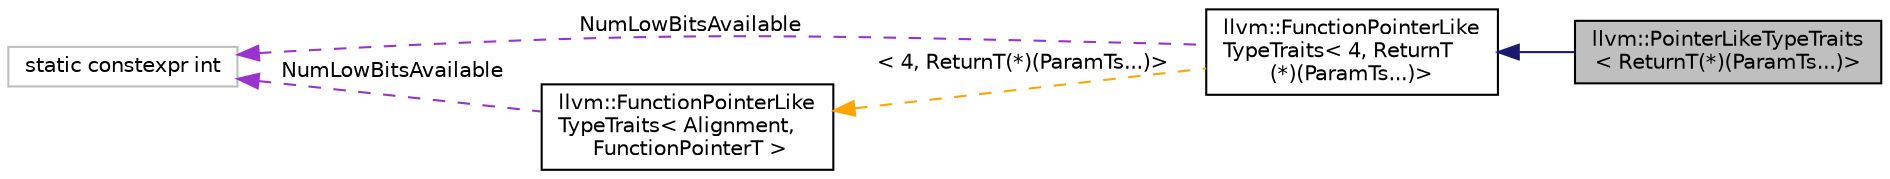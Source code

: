 digraph "llvm::PointerLikeTypeTraits&lt; ReturnT(*)(ParamTs...)&gt;"
{
 // LATEX_PDF_SIZE
  bgcolor="transparent";
  edge [fontname="Helvetica",fontsize="10",labelfontname="Helvetica",labelfontsize="10"];
  node [fontname="Helvetica",fontsize="10",shape=record];
  rankdir="LR";
  Node1 [label="llvm::PointerLikeTypeTraits\l\< ReturnT(*)(ParamTs...)\>",height=0.2,width=0.4,color="black", fillcolor="grey75", style="filled", fontcolor="black",tooltip="Provide a default specialization for function pointers that assumes 4-byte alignment."];
  Node2 -> Node1 [dir="back",color="midnightblue",fontsize="10",style="solid",fontname="Helvetica"];
  Node2 [label="llvm::FunctionPointerLike\lTypeTraits\< 4, ReturnT\l(*)(ParamTs...)\>",height=0.2,width=0.4,color="black",URL="$structllvm_1_1FunctionPointerLikeTypeTraits.html",tooltip=" "];
  Node3 -> Node2 [dir="back",color="darkorchid3",fontsize="10",style="dashed",label=" NumLowBitsAvailable" ,fontname="Helvetica"];
  Node3 [label="static constexpr int",height=0.2,width=0.4,color="grey75",tooltip=" "];
  Node4 -> Node2 [dir="back",color="orange",fontsize="10",style="dashed",label=" \< 4, ReturnT(*)(ParamTs...)\>" ,fontname="Helvetica"];
  Node4 [label="llvm::FunctionPointerLike\lTypeTraits\< Alignment,\l FunctionPointerT \>",height=0.2,width=0.4,color="black",URL="$structllvm_1_1FunctionPointerLikeTypeTraits.html",tooltip="Provide suitable custom traits struct for function pointers."];
  Node3 -> Node4 [dir="back",color="darkorchid3",fontsize="10",style="dashed",label=" NumLowBitsAvailable" ,fontname="Helvetica"];
}
